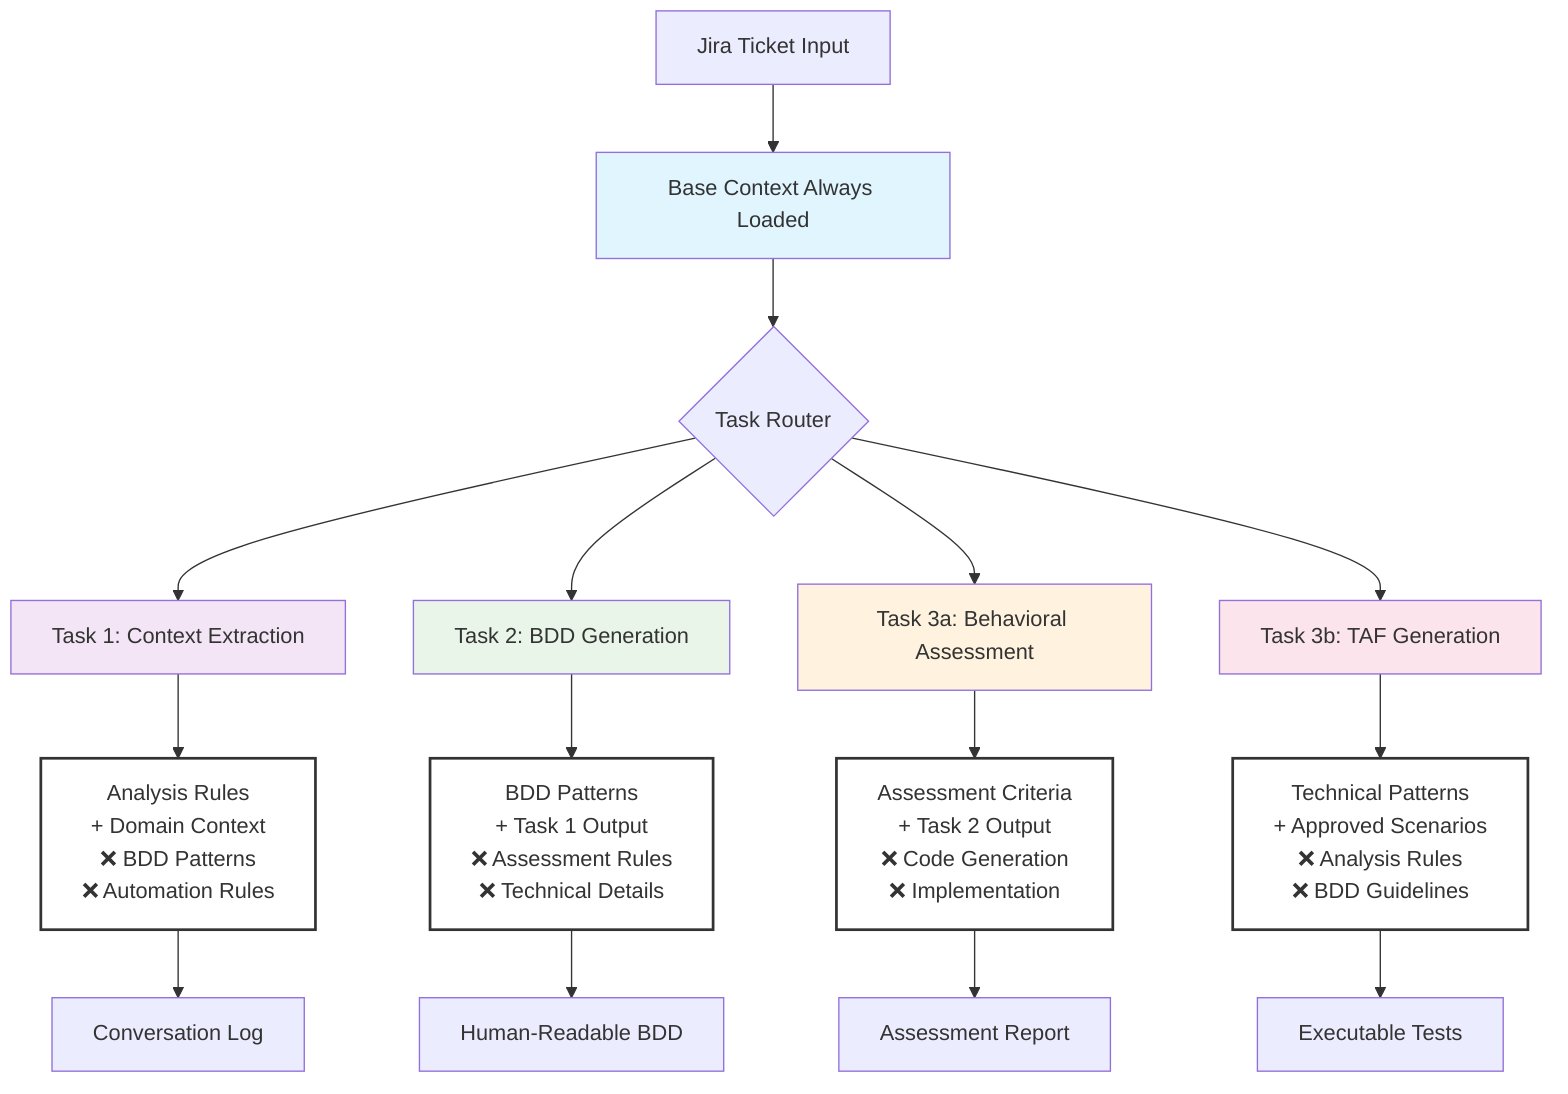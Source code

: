 graph TD
    A[Jira Ticket Input] --> B[Base Context Always Loaded]
    B --> C{Task Router}
    
    C --> D[Task 1: Context Extraction]
    C --> E[Task 2: BDD Generation] 
    C --> F[Task 3a: Behavioral Assessment]
    C --> G[Task 3b: TAF Generation]
    
    D --> D1[Analysis Rules<br/>+ Domain Context<br/>❌ BDD Patterns<br/>❌ Automation Rules]
    E --> E1[BDD Patterns<br/>+ Task 1 Output<br/>❌ Assessment Rules<br/>❌ Technical Details]
    F --> F1[Assessment Criteria<br/>+ Task 2 Output<br/>❌ Code Generation<br/>❌ Implementation]
    G --> G1[Technical Patterns<br/>+ Approved Scenarios<br/>❌ Analysis Rules<br/>❌ BDD Guidelines]
    
    D1 --> H[Conversation Log]
    E1 --> I[Human-Readable BDD]
    F1 --> J[Assessment Report]
    G1 --> K[Executable Tests]
    
    style B fill:#e1f5fe
    style D fill:#f3e5f5
    style E fill:#e8f5e8
    style F fill:#fff3e0
    style G fill:#fce4ec
    
    classDef contextBox fill:#fff,stroke:#333,stroke-width:2px
    class D1,E1,F1,G1 contextBox